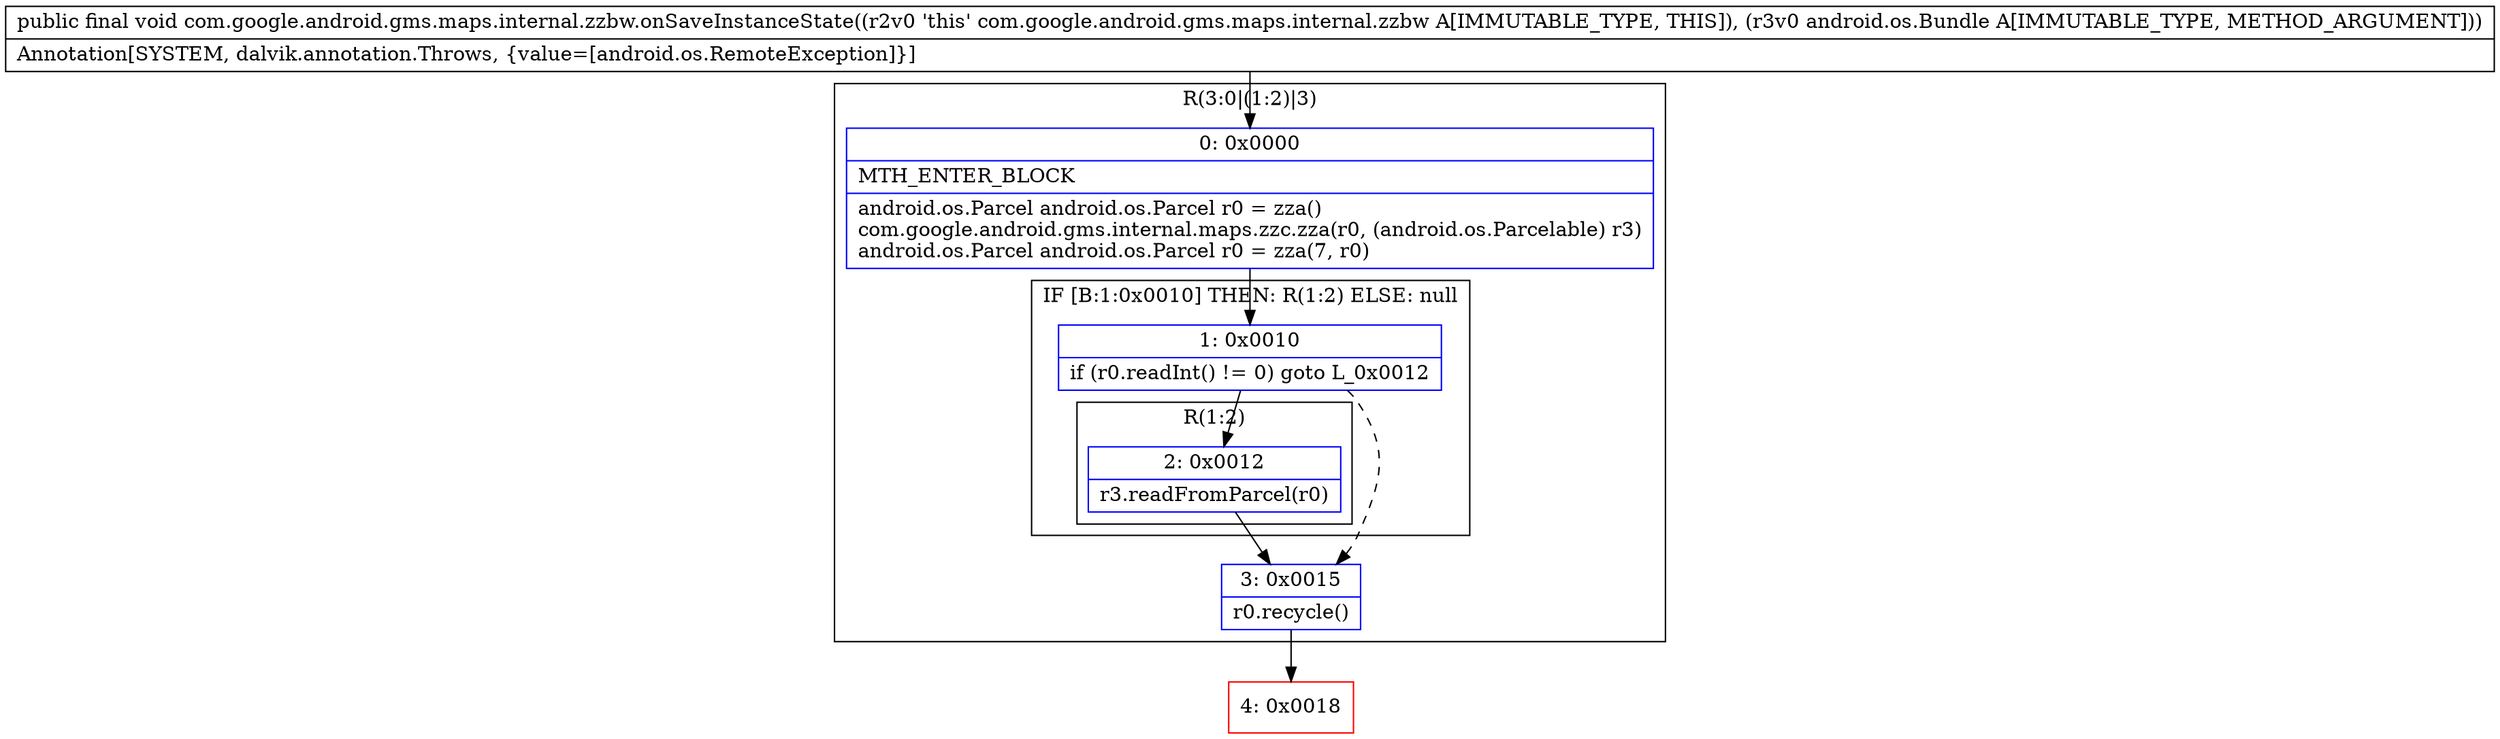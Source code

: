 digraph "CFG forcom.google.android.gms.maps.internal.zzbw.onSaveInstanceState(Landroid\/os\/Bundle;)V" {
subgraph cluster_Region_619205543 {
label = "R(3:0|(1:2)|3)";
node [shape=record,color=blue];
Node_0 [shape=record,label="{0\:\ 0x0000|MTH_ENTER_BLOCK\l|android.os.Parcel android.os.Parcel r0 = zza()\lcom.google.android.gms.internal.maps.zzc.zza(r0, (android.os.Parcelable) r3)\landroid.os.Parcel android.os.Parcel r0 = zza(7, r0)\l}"];
subgraph cluster_IfRegion_1421043638 {
label = "IF [B:1:0x0010] THEN: R(1:2) ELSE: null";
node [shape=record,color=blue];
Node_1 [shape=record,label="{1\:\ 0x0010|if (r0.readInt() != 0) goto L_0x0012\l}"];
subgraph cluster_Region_733773745 {
label = "R(1:2)";
node [shape=record,color=blue];
Node_2 [shape=record,label="{2\:\ 0x0012|r3.readFromParcel(r0)\l}"];
}
}
Node_3 [shape=record,label="{3\:\ 0x0015|r0.recycle()\l}"];
}
Node_4 [shape=record,color=red,label="{4\:\ 0x0018}"];
MethodNode[shape=record,label="{public final void com.google.android.gms.maps.internal.zzbw.onSaveInstanceState((r2v0 'this' com.google.android.gms.maps.internal.zzbw A[IMMUTABLE_TYPE, THIS]), (r3v0 android.os.Bundle A[IMMUTABLE_TYPE, METHOD_ARGUMENT]))  | Annotation[SYSTEM, dalvik.annotation.Throws, \{value=[android.os.RemoteException]\}]\l}"];
MethodNode -> Node_0;
Node_0 -> Node_1;
Node_1 -> Node_2;
Node_1 -> Node_3[style=dashed];
Node_2 -> Node_3;
Node_3 -> Node_4;
}

